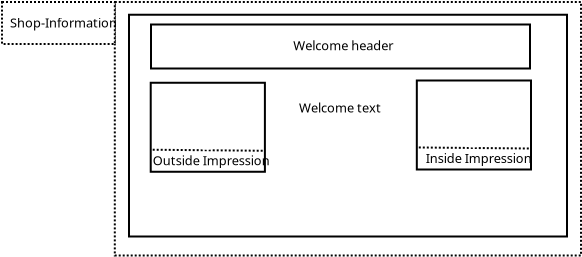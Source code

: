 <?xml version="1.0" encoding="UTF-8"?>
<dia:diagram xmlns:dia="http://www.lysator.liu.se/~alla/dia/">
  <dia:layer name="Background" visible="true" active="true">
    <dia:object type="Standard - Box" version="0" id="O0">
      <dia:attribute name="obj_pos">
        <dia:point val="10.94,3.175"/>
      </dia:attribute>
      <dia:attribute name="obj_bb">
        <dia:rectangle val="10.89,3.125;34.3,15.9"/>
      </dia:attribute>
      <dia:attribute name="elem_corner">
        <dia:point val="10.94,3.175"/>
      </dia:attribute>
      <dia:attribute name="elem_width">
        <dia:real val="23.31"/>
      </dia:attribute>
      <dia:attribute name="elem_height">
        <dia:real val="12.675"/>
      </dia:attribute>
      <dia:attribute name="border_width">
        <dia:real val="0.1"/>
      </dia:attribute>
      <dia:attribute name="show_background">
        <dia:boolean val="true"/>
      </dia:attribute>
      <dia:attribute name="line_style">
        <dia:enum val="4"/>
      </dia:attribute>
    </dia:object>
    <dia:object type="Standard - Box" version="0" id="O1">
      <dia:attribute name="obj_pos">
        <dia:point val="11.65,3.812"/>
      </dia:attribute>
      <dia:attribute name="obj_bb">
        <dia:rectangle val="11.6,3.763;33.6,14.95"/>
      </dia:attribute>
      <dia:attribute name="elem_corner">
        <dia:point val="11.65,3.812"/>
      </dia:attribute>
      <dia:attribute name="elem_width">
        <dia:real val="21.9"/>
      </dia:attribute>
      <dia:attribute name="elem_height">
        <dia:real val="11.088"/>
      </dia:attribute>
      <dia:attribute name="show_background">
        <dia:boolean val="true"/>
      </dia:attribute>
    </dia:object>
    <dia:object type="Standard - Box" version="0" id="O2">
      <dia:attribute name="obj_pos">
        <dia:point val="12.75,4.3"/>
      </dia:attribute>
      <dia:attribute name="obj_bb">
        <dia:rectangle val="12.7,4.25;31.75,6.55"/>
      </dia:attribute>
      <dia:attribute name="elem_corner">
        <dia:point val="12.75,4.3"/>
      </dia:attribute>
      <dia:attribute name="elem_width">
        <dia:real val="18.95"/>
      </dia:attribute>
      <dia:attribute name="elem_height">
        <dia:real val="2.2"/>
      </dia:attribute>
      <dia:attribute name="show_background">
        <dia:boolean val="true"/>
      </dia:attribute>
    </dia:object>
    <dia:object type="Standard - Ellipse" version="0" id="O3">
      <dia:attribute name="obj_pos">
        <dia:point val="18.95,4.6"/>
      </dia:attribute>
      <dia:attribute name="obj_bb">
        <dia:rectangle val="18.9,4.55;25.2,5.8"/>
      </dia:attribute>
      <dia:attribute name="elem_corner">
        <dia:point val="18.95,4.6"/>
      </dia:attribute>
      <dia:attribute name="elem_width">
        <dia:real val="6.2"/>
      </dia:attribute>
      <dia:attribute name="elem_height">
        <dia:real val="1.15"/>
      </dia:attribute>
      <dia:attribute name="border_width">
        <dia:real val="0.1"/>
      </dia:attribute>
      <dia:attribute name="border_color">
        <dia:color val="#ffffff"/>
      </dia:attribute>
      <dia:attribute name="show_background">
        <dia:boolean val="false"/>
      </dia:attribute>
    </dia:object>
    <dia:object type="Standard - Box" version="0" id="O4">
      <dia:attribute name="obj_pos">
        <dia:point val="5.3,3.175"/>
      </dia:attribute>
      <dia:attribute name="obj_bb">
        <dia:rectangle val="5.25,3.125;10.99,5.325"/>
      </dia:attribute>
      <dia:attribute name="elem_corner">
        <dia:point val="5.3,3.175"/>
      </dia:attribute>
      <dia:attribute name="elem_width">
        <dia:real val="5.64"/>
      </dia:attribute>
      <dia:attribute name="elem_height">
        <dia:real val="2.1"/>
      </dia:attribute>
      <dia:attribute name="border_width">
        <dia:real val="0.1"/>
      </dia:attribute>
      <dia:attribute name="show_background">
        <dia:boolean val="true"/>
      </dia:attribute>
      <dia:attribute name="line_style">
        <dia:enum val="4"/>
      </dia:attribute>
    </dia:object>
    <dia:object type="Standard - Text" version="1" id="O5">
      <dia:attribute name="obj_pos">
        <dia:point val="5.7,4.45"/>
      </dia:attribute>
      <dia:attribute name="obj_bb">
        <dia:rectangle val="5.7,3.87;10.6,4.585"/>
      </dia:attribute>
      <dia:attribute name="text">
        <dia:composite type="text">
          <dia:attribute name="string">
            <dia:string>#Shop-Information#</dia:string>
          </dia:attribute>
          <dia:attribute name="font">
            <dia:font family="sans" style="0" name="Helvetica"/>
          </dia:attribute>
          <dia:attribute name="height">
            <dia:real val="0.8"/>
          </dia:attribute>
          <dia:attribute name="pos">
            <dia:point val="5.7,4.45"/>
          </dia:attribute>
          <dia:attribute name="color">
            <dia:color val="#000000"/>
          </dia:attribute>
          <dia:attribute name="alignment">
            <dia:enum val="0"/>
          </dia:attribute>
        </dia:composite>
      </dia:attribute>
      <dia:attribute name="valign">
        <dia:enum val="3"/>
      </dia:attribute>
    </dia:object>
    <dia:object type="Standard - Text" version="1" id="O6">
      <dia:attribute name="obj_pos">
        <dia:point val="19.858,5.582"/>
      </dia:attribute>
      <dia:attribute name="obj_bb">
        <dia:rectangle val="19.858,5.002;24.675,5.717"/>
      </dia:attribute>
      <dia:attribute name="text">
        <dia:composite type="text">
          <dia:attribute name="string">
            <dia:string>#Welcome header#</dia:string>
          </dia:attribute>
          <dia:attribute name="font">
            <dia:font family="sans" style="0" name="Helvetica"/>
          </dia:attribute>
          <dia:attribute name="height">
            <dia:real val="0.8"/>
          </dia:attribute>
          <dia:attribute name="pos">
            <dia:point val="19.858,5.582"/>
          </dia:attribute>
          <dia:attribute name="color">
            <dia:color val="#000000"/>
          </dia:attribute>
          <dia:attribute name="alignment">
            <dia:enum val="0"/>
          </dia:attribute>
        </dia:composite>
      </dia:attribute>
      <dia:attribute name="valign">
        <dia:enum val="3"/>
      </dia:attribute>
      <dia:connections>
        <dia:connection handle="0" to="O3" connection="5"/>
      </dia:connections>
    </dia:object>
    <dia:group>
      <dia:object type="Standard - Box" version="0" id="O7">
        <dia:attribute name="obj_pos">
          <dia:point val="26.041,7.1"/>
        </dia:attribute>
        <dia:attribute name="obj_bb">
          <dia:rectangle val="25.991,7.05;31.8,11.6"/>
        </dia:attribute>
        <dia:attribute name="elem_corner">
          <dia:point val="26.041,7.1"/>
        </dia:attribute>
        <dia:attribute name="elem_width">
          <dia:real val="5.709"/>
        </dia:attribute>
        <dia:attribute name="elem_height">
          <dia:real val="4.45"/>
        </dia:attribute>
        <dia:attribute name="show_background">
          <dia:boolean val="true"/>
        </dia:attribute>
      </dia:object>
      <dia:object type="Value Stream Mapping - Happy Face" version="1" id="O8">
        <dia:attribute name="obj_pos">
          <dia:point val="27.941,8.075"/>
        </dia:attribute>
        <dia:attribute name="obj_bb">
          <dia:rectangle val="27.891,8.025;29.883,10.017"/>
        </dia:attribute>
        <dia:attribute name="meta">
          <dia:composite type="dict"/>
        </dia:attribute>
        <dia:attribute name="elem_corner">
          <dia:point val="27.941,8.075"/>
        </dia:attribute>
        <dia:attribute name="elem_width">
          <dia:real val="1.892"/>
        </dia:attribute>
        <dia:attribute name="elem_height">
          <dia:real val="1.892"/>
        </dia:attribute>
        <dia:attribute name="line_width">
          <dia:real val="0.1"/>
        </dia:attribute>
        <dia:attribute name="line_colour">
          <dia:color val="#000000"/>
        </dia:attribute>
        <dia:attribute name="fill_colour">
          <dia:color val="#ffffff"/>
        </dia:attribute>
        <dia:attribute name="show_background">
          <dia:boolean val="true"/>
        </dia:attribute>
        <dia:attribute name="line_style">
          <dia:enum val="0"/>
          <dia:real val="1"/>
        </dia:attribute>
        <dia:attribute name="flip_horizontal">
          <dia:boolean val="false"/>
        </dia:attribute>
        <dia:attribute name="flip_vertical">
          <dia:boolean val="false"/>
        </dia:attribute>
        <dia:attribute name="subscale">
          <dia:real val="1"/>
        </dia:attribute>
      </dia:object>
      <dia:object type="Standard - Line" version="0" id="O9">
        <dia:attribute name="obj_pos">
          <dia:point val="26.14,10.449"/>
        </dia:attribute>
        <dia:attribute name="obj_bb">
          <dia:rectangle val="26.09,10.399;31.75,10.55"/>
        </dia:attribute>
        <dia:attribute name="conn_endpoints">
          <dia:point val="26.14,10.449"/>
          <dia:point val="31.7,10.5"/>
        </dia:attribute>
        <dia:attribute name="numcp">
          <dia:int val="1"/>
        </dia:attribute>
        <dia:attribute name="line_style">
          <dia:enum val="4"/>
        </dia:attribute>
      </dia:object>
      <dia:object type="Standard - Text" version="1" id="O10">
        <dia:attribute name="obj_pos">
          <dia:point val="26.491,11.225"/>
        </dia:attribute>
        <dia:attribute name="obj_bb">
          <dia:rectangle val="26.491,10.645;31.498,11.36"/>
        </dia:attribute>
        <dia:attribute name="text">
          <dia:composite type="text">
            <dia:attribute name="string">
              <dia:string>#Inside Impression#</dia:string>
            </dia:attribute>
            <dia:attribute name="font">
              <dia:font family="sans" style="0" name="Helvetica"/>
            </dia:attribute>
            <dia:attribute name="height">
              <dia:real val="0.8"/>
            </dia:attribute>
            <dia:attribute name="pos">
              <dia:point val="26.491,11.225"/>
            </dia:attribute>
            <dia:attribute name="color">
              <dia:color val="#000000"/>
            </dia:attribute>
            <dia:attribute name="alignment">
              <dia:enum val="0"/>
            </dia:attribute>
          </dia:composite>
        </dia:attribute>
        <dia:attribute name="valign">
          <dia:enum val="3"/>
        </dia:attribute>
      </dia:object>
      <dia:object type="Standard - Ellipse" version="0" id="O11">
        <dia:attribute name="obj_pos">
          <dia:point val="27.425,7.5"/>
        </dia:attribute>
        <dia:attribute name="obj_bb">
          <dia:rectangle val="27.375,7.45;30.325,10.45"/>
        </dia:attribute>
        <dia:attribute name="elem_corner">
          <dia:point val="27.425,7.5"/>
        </dia:attribute>
        <dia:attribute name="elem_width">
          <dia:real val="2.85"/>
        </dia:attribute>
        <dia:attribute name="elem_height">
          <dia:real val="2.9"/>
        </dia:attribute>
        <dia:attribute name="border_width">
          <dia:real val="0.1"/>
        </dia:attribute>
        <dia:attribute name="border_color">
          <dia:color val="#ffffff"/>
        </dia:attribute>
        <dia:attribute name="show_background">
          <dia:boolean val="false"/>
        </dia:attribute>
      </dia:object>
    </dia:group>
    <dia:group>
      <dia:object type="Standard - Box" version="0" id="O12">
        <dia:attribute name="obj_pos">
          <dia:point val="12.736,7.213"/>
        </dia:attribute>
        <dia:attribute name="obj_bb">
          <dia:rectangle val="12.686,7.162;18.495,11.713"/>
        </dia:attribute>
        <dia:attribute name="elem_corner">
          <dia:point val="12.736,7.213"/>
        </dia:attribute>
        <dia:attribute name="elem_width">
          <dia:real val="5.709"/>
        </dia:attribute>
        <dia:attribute name="elem_height">
          <dia:real val="4.45"/>
        </dia:attribute>
        <dia:attribute name="show_background">
          <dia:boolean val="true"/>
        </dia:attribute>
      </dia:object>
      <dia:object type="Value Stream Mapping - Happy Face" version="1" id="O13">
        <dia:attribute name="obj_pos">
          <dia:point val="14.636,8.188"/>
        </dia:attribute>
        <dia:attribute name="obj_bb">
          <dia:rectangle val="14.586,8.137;16.578,10.13"/>
        </dia:attribute>
        <dia:attribute name="meta">
          <dia:composite type="dict"/>
        </dia:attribute>
        <dia:attribute name="elem_corner">
          <dia:point val="14.636,8.188"/>
        </dia:attribute>
        <dia:attribute name="elem_width">
          <dia:real val="1.892"/>
        </dia:attribute>
        <dia:attribute name="elem_height">
          <dia:real val="1.892"/>
        </dia:attribute>
        <dia:attribute name="line_width">
          <dia:real val="0.1"/>
        </dia:attribute>
        <dia:attribute name="line_colour">
          <dia:color val="#000000"/>
        </dia:attribute>
        <dia:attribute name="fill_colour">
          <dia:color val="#ffffff"/>
        </dia:attribute>
        <dia:attribute name="show_background">
          <dia:boolean val="true"/>
        </dia:attribute>
        <dia:attribute name="line_style">
          <dia:enum val="0"/>
          <dia:real val="1"/>
        </dia:attribute>
        <dia:attribute name="flip_horizontal">
          <dia:boolean val="false"/>
        </dia:attribute>
        <dia:attribute name="flip_vertical">
          <dia:boolean val="false"/>
        </dia:attribute>
        <dia:attribute name="subscale">
          <dia:real val="1"/>
        </dia:attribute>
      </dia:object>
      <dia:object type="Standard - Line" version="0" id="O14">
        <dia:attribute name="obj_pos">
          <dia:point val="12.835,10.562"/>
        </dia:attribute>
        <dia:attribute name="obj_bb">
          <dia:rectangle val="12.785,10.511;18.445,10.663"/>
        </dia:attribute>
        <dia:attribute name="conn_endpoints">
          <dia:point val="12.835,10.562"/>
          <dia:point val="18.395,10.613"/>
        </dia:attribute>
        <dia:attribute name="numcp">
          <dia:int val="1"/>
        </dia:attribute>
        <dia:attribute name="line_style">
          <dia:enum val="4"/>
        </dia:attribute>
      </dia:object>
      <dia:object type="Standard - Text" version="1" id="O15">
        <dia:attribute name="obj_pos">
          <dia:point val="12.836,11.338"/>
        </dia:attribute>
        <dia:attribute name="obj_bb">
          <dia:rectangle val="12.836,10.758;18.341,11.473"/>
        </dia:attribute>
        <dia:attribute name="text">
          <dia:composite type="text">
            <dia:attribute name="string">
              <dia:string>#Outside Impression#</dia:string>
            </dia:attribute>
            <dia:attribute name="font">
              <dia:font family="sans" style="0" name="Helvetica"/>
            </dia:attribute>
            <dia:attribute name="height">
              <dia:real val="0.8"/>
            </dia:attribute>
            <dia:attribute name="pos">
              <dia:point val="12.836,11.338"/>
            </dia:attribute>
            <dia:attribute name="color">
              <dia:color val="#000000"/>
            </dia:attribute>
            <dia:attribute name="alignment">
              <dia:enum val="0"/>
            </dia:attribute>
          </dia:composite>
        </dia:attribute>
        <dia:attribute name="valign">
          <dia:enum val="3"/>
        </dia:attribute>
      </dia:object>
      <dia:object type="Standard - Ellipse" version="0" id="O16">
        <dia:attribute name="obj_pos">
          <dia:point val="14.12,7.612"/>
        </dia:attribute>
        <dia:attribute name="obj_bb">
          <dia:rectangle val="14.07,7.562;17.02,10.562"/>
        </dia:attribute>
        <dia:attribute name="elem_corner">
          <dia:point val="14.12,7.612"/>
        </dia:attribute>
        <dia:attribute name="elem_width">
          <dia:real val="2.85"/>
        </dia:attribute>
        <dia:attribute name="elem_height">
          <dia:real val="2.9"/>
        </dia:attribute>
        <dia:attribute name="border_width">
          <dia:real val="0.1"/>
        </dia:attribute>
        <dia:attribute name="border_color">
          <dia:color val="#ffffff"/>
        </dia:attribute>
        <dia:attribute name="show_background">
          <dia:boolean val="false"/>
        </dia:attribute>
      </dia:object>
    </dia:group>
    <dia:object type="Standard - Text" version="1" id="O17">
      <dia:attribute name="obj_pos">
        <dia:point val="20.153,8.694"/>
      </dia:attribute>
      <dia:attribute name="obj_bb">
        <dia:rectangle val="20.153,8.114;24.013,8.829"/>
      </dia:attribute>
      <dia:attribute name="text">
        <dia:composite type="text">
          <dia:attribute name="string">
            <dia:string>#Welcome text#</dia:string>
          </dia:attribute>
          <dia:attribute name="font">
            <dia:font family="sans" style="0" name="Helvetica"/>
          </dia:attribute>
          <dia:attribute name="height">
            <dia:real val="0.8"/>
          </dia:attribute>
          <dia:attribute name="pos">
            <dia:point val="20.153,8.694"/>
          </dia:attribute>
          <dia:attribute name="color">
            <dia:color val="#000000"/>
          </dia:attribute>
          <dia:attribute name="alignment">
            <dia:enum val="0"/>
          </dia:attribute>
        </dia:composite>
      </dia:attribute>
      <dia:attribute name="valign">
        <dia:enum val="3"/>
      </dia:attribute>
    </dia:object>
  </dia:layer>
</dia:diagram>
